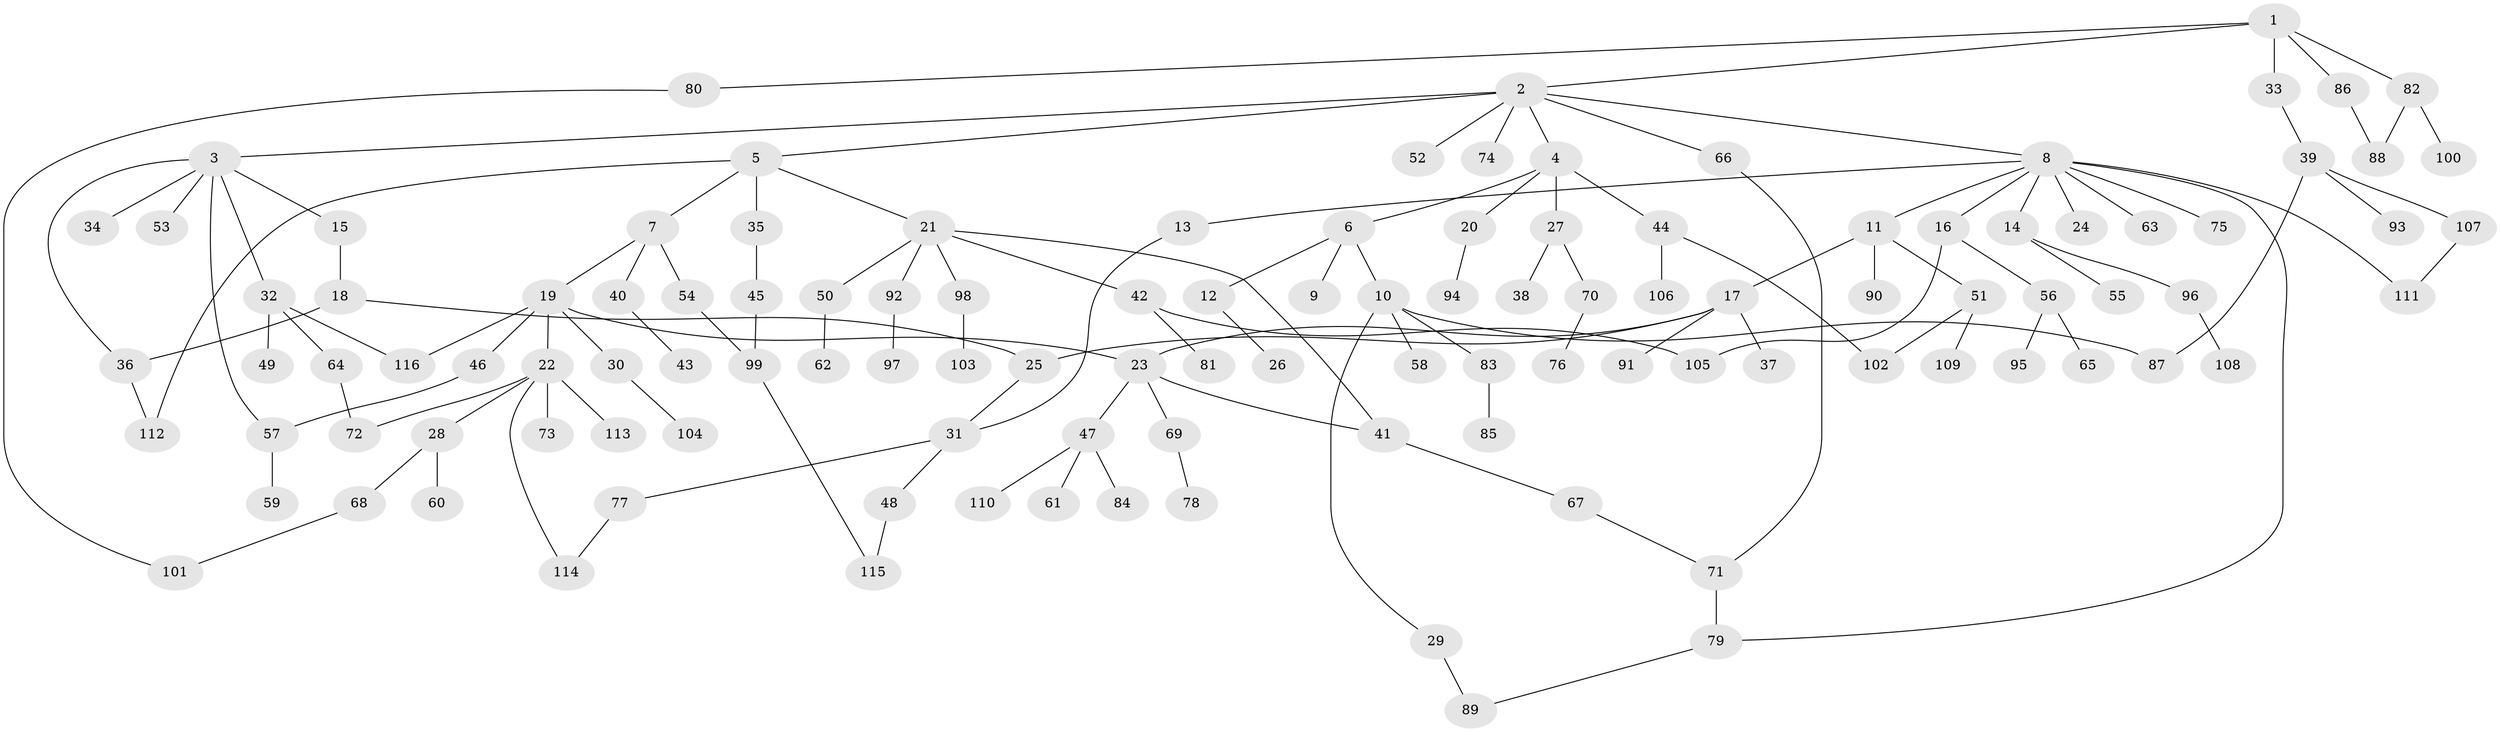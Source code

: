 // coarse degree distribution, {5: 0.038461538461538464, 11: 0.01282051282051282, 8: 0.02564102564102564, 4: 0.10256410256410256, 9: 0.01282051282051282, 1: 0.4358974358974359, 2: 0.2564102564102564, 3: 0.07692307692307693, 6: 0.02564102564102564, 7: 0.01282051282051282}
// Generated by graph-tools (version 1.1) at 2025/51/02/27/25 19:51:40]
// undirected, 116 vertices, 136 edges
graph export_dot {
graph [start="1"]
  node [color=gray90,style=filled];
  1;
  2;
  3;
  4;
  5;
  6;
  7;
  8;
  9;
  10;
  11;
  12;
  13;
  14;
  15;
  16;
  17;
  18;
  19;
  20;
  21;
  22;
  23;
  24;
  25;
  26;
  27;
  28;
  29;
  30;
  31;
  32;
  33;
  34;
  35;
  36;
  37;
  38;
  39;
  40;
  41;
  42;
  43;
  44;
  45;
  46;
  47;
  48;
  49;
  50;
  51;
  52;
  53;
  54;
  55;
  56;
  57;
  58;
  59;
  60;
  61;
  62;
  63;
  64;
  65;
  66;
  67;
  68;
  69;
  70;
  71;
  72;
  73;
  74;
  75;
  76;
  77;
  78;
  79;
  80;
  81;
  82;
  83;
  84;
  85;
  86;
  87;
  88;
  89;
  90;
  91;
  92;
  93;
  94;
  95;
  96;
  97;
  98;
  99;
  100;
  101;
  102;
  103;
  104;
  105;
  106;
  107;
  108;
  109;
  110;
  111;
  112;
  113;
  114;
  115;
  116;
  1 -- 2;
  1 -- 33;
  1 -- 80;
  1 -- 82;
  1 -- 86;
  2 -- 3;
  2 -- 4;
  2 -- 5;
  2 -- 8;
  2 -- 52;
  2 -- 66;
  2 -- 74;
  3 -- 15;
  3 -- 32;
  3 -- 34;
  3 -- 36;
  3 -- 53;
  3 -- 57;
  4 -- 6;
  4 -- 20;
  4 -- 27;
  4 -- 44;
  5 -- 7;
  5 -- 21;
  5 -- 35;
  5 -- 112;
  6 -- 9;
  6 -- 10;
  6 -- 12;
  7 -- 19;
  7 -- 40;
  7 -- 54;
  8 -- 11;
  8 -- 13;
  8 -- 14;
  8 -- 16;
  8 -- 24;
  8 -- 63;
  8 -- 75;
  8 -- 79;
  8 -- 111;
  10 -- 29;
  10 -- 58;
  10 -- 83;
  10 -- 87;
  11 -- 17;
  11 -- 51;
  11 -- 90;
  12 -- 26;
  13 -- 31;
  14 -- 55;
  14 -- 96;
  15 -- 18;
  16 -- 56;
  16 -- 105;
  17 -- 25;
  17 -- 37;
  17 -- 91;
  17 -- 23;
  18 -- 36;
  18 -- 25;
  19 -- 22;
  19 -- 23;
  19 -- 30;
  19 -- 46;
  19 -- 116;
  20 -- 94;
  21 -- 42;
  21 -- 50;
  21 -- 92;
  21 -- 98;
  21 -- 41;
  22 -- 28;
  22 -- 73;
  22 -- 113;
  22 -- 72;
  22 -- 114;
  23 -- 41;
  23 -- 47;
  23 -- 69;
  25 -- 31;
  27 -- 38;
  27 -- 70;
  28 -- 60;
  28 -- 68;
  29 -- 89;
  30 -- 104;
  31 -- 48;
  31 -- 77;
  32 -- 49;
  32 -- 64;
  32 -- 116;
  33 -- 39;
  35 -- 45;
  36 -- 112;
  39 -- 93;
  39 -- 107;
  39 -- 87;
  40 -- 43;
  41 -- 67;
  42 -- 81;
  42 -- 105;
  44 -- 106;
  44 -- 102;
  45 -- 99;
  46 -- 57;
  47 -- 61;
  47 -- 84;
  47 -- 110;
  48 -- 115;
  50 -- 62;
  51 -- 102;
  51 -- 109;
  54 -- 99;
  56 -- 65;
  56 -- 95;
  57 -- 59;
  64 -- 72;
  66 -- 71;
  67 -- 71;
  68 -- 101;
  69 -- 78;
  70 -- 76;
  71 -- 79;
  77 -- 114;
  79 -- 89;
  80 -- 101;
  82 -- 100;
  82 -- 88;
  83 -- 85;
  86 -- 88;
  92 -- 97;
  96 -- 108;
  98 -- 103;
  99 -- 115;
  107 -- 111;
}
